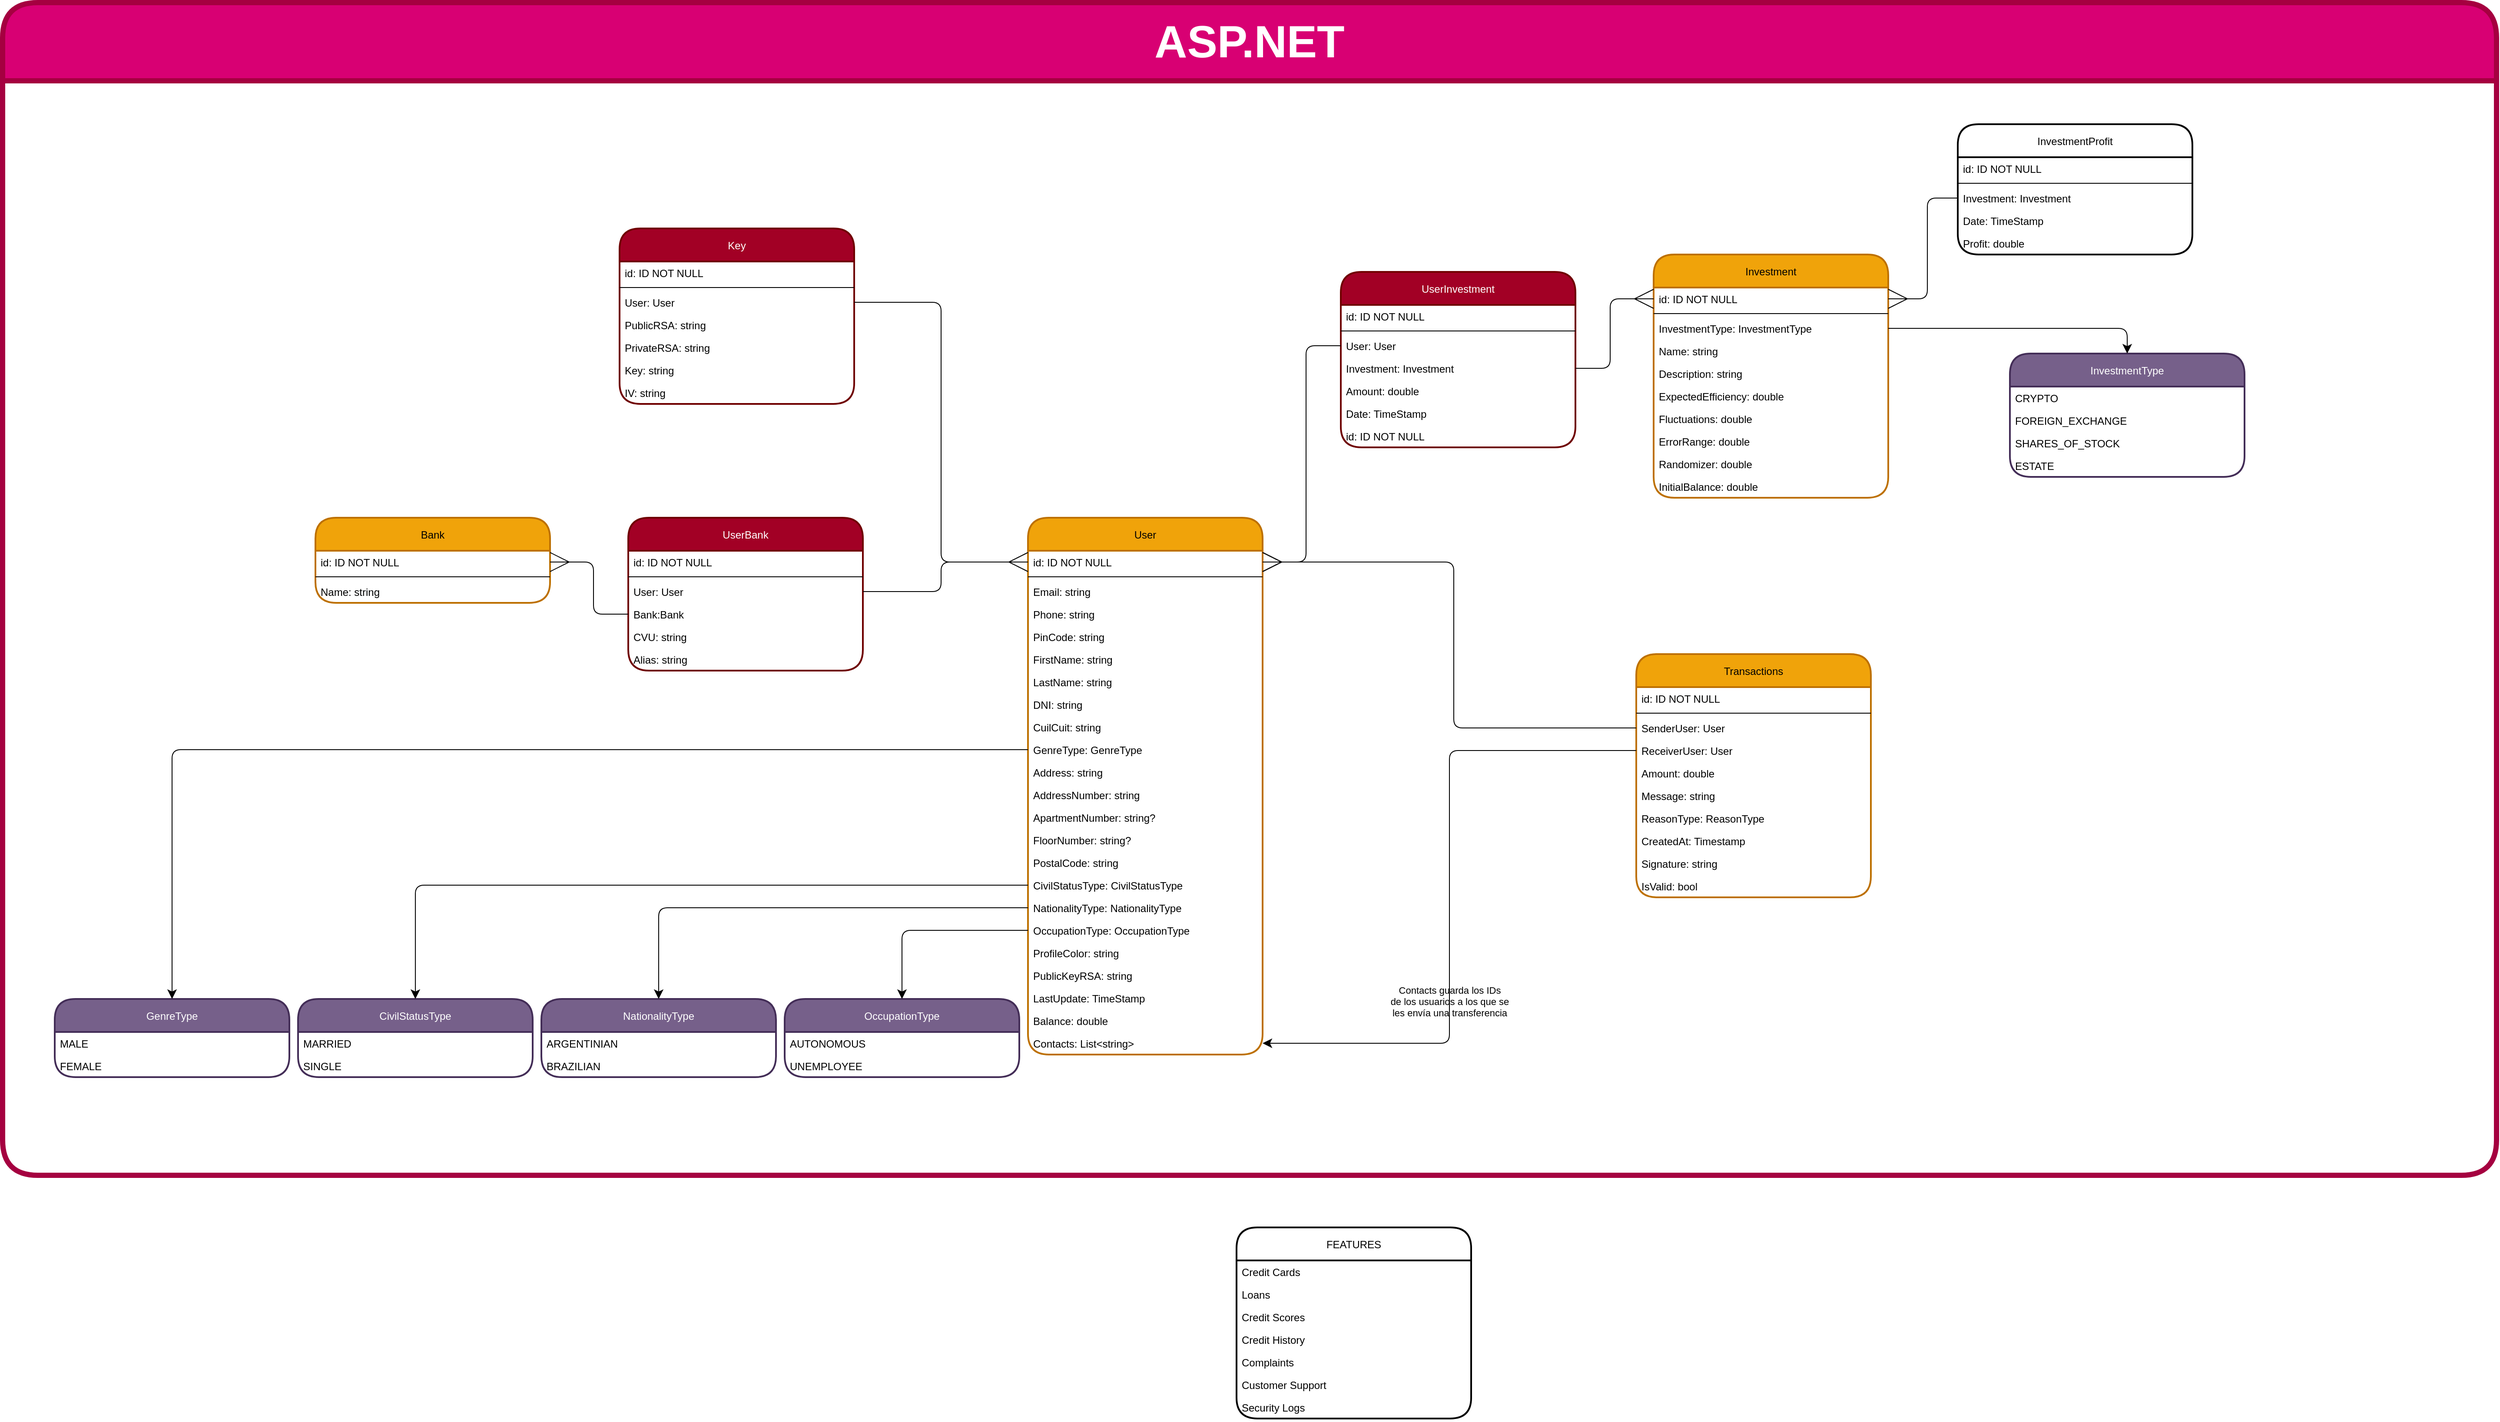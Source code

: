 <mxfile version="22.0.2" type="device">
  <diagram name="Página-1" id="7wQL-r9y6Z3NHQEDELYg">
    <mxGraphModel dx="3590" dy="1085" grid="1" gridSize="10" guides="1" tooltips="1" connect="1" arrows="1" fold="1" page="1" pageScale="1" pageWidth="827" pageHeight="1169" math="0" shadow="0">
      <root>
        <mxCell id="0" />
        <mxCell id="1" parent="0" />
        <mxCell id="EmHL8GLlQeEI0bjP43aG-59" value="&lt;font style=&quot;font-size: 52px;&quot;&gt;ASP.NET&lt;/font&gt;" style="swimlane;whiteSpace=wrap;html=1;fontSize=16;startSize=90;fillStyle=auto;rounded=1;fillColor=#d80073;strokeColor=#A50040;strokeWidth=6;fontColor=#ffffff;" parent="1" vertex="1">
          <mxGeometry x="-990" y="110" width="2870" height="1350" as="geometry">
            <mxRectangle x="-450" y="180" width="260" height="120" as="alternateBounds" />
          </mxGeometry>
        </mxCell>
        <mxCell id="dtiTN2wxyK2FPk6BahzM-1" value="Bank" style="swimlane;fontStyle=0;childLayout=stackLayout;horizontal=1;startSize=38;fillColor=#f0a30a;horizontalStack=0;resizeParent=1;resizeParentMax=0;resizeLast=0;collapsible=1;marginBottom=0;rounded=1;strokeWidth=2;arcSize=21;fontColor=#000000;strokeColor=#BD7000;" parent="EmHL8GLlQeEI0bjP43aG-59" vertex="1">
          <mxGeometry x="360" y="593" width="270" height="98" as="geometry" />
        </mxCell>
        <mxCell id="dtiTN2wxyK2FPk6BahzM-2" value="id: ID NOT NULL" style="text;strokeColor=none;fillColor=none;align=left;verticalAlign=top;spacingLeft=4;spacingRight=4;overflow=hidden;rotatable=0;points=[[0,0.5],[1,0.5]];portConstraint=eastwest;" parent="dtiTN2wxyK2FPk6BahzM-1" vertex="1">
          <mxGeometry y="38" width="270" height="26" as="geometry" />
        </mxCell>
        <mxCell id="dtiTN2wxyK2FPk6BahzM-3" value="" style="line;strokeWidth=1;fillColor=none;align=left;verticalAlign=middle;spacingTop=-1;spacingLeft=3;spacingRight=3;rotatable=0;labelPosition=right;points=[];portConstraint=eastwest;" parent="dtiTN2wxyK2FPk6BahzM-1" vertex="1">
          <mxGeometry y="64" width="270" height="8" as="geometry" />
        </mxCell>
        <mxCell id="dtiTN2wxyK2FPk6BahzM-4" value="Name: string" style="text;strokeColor=none;fillColor=none;align=left;verticalAlign=top;spacingLeft=4;spacingRight=4;overflow=hidden;rotatable=0;points=[[0,0.5],[1,0.5]];portConstraint=eastwest;" parent="dtiTN2wxyK2FPk6BahzM-1" vertex="1">
          <mxGeometry y="72" width="270" height="26" as="geometry" />
        </mxCell>
        <mxCell id="dtiTN2wxyK2FPk6BahzM-39" value="UserBank" style="swimlane;fontStyle=0;childLayout=stackLayout;horizontal=1;startSize=38;fillColor=#a20025;horizontalStack=0;resizeParent=1;resizeParentMax=0;resizeLast=0;collapsible=1;marginBottom=0;rounded=1;strokeWidth=2;arcSize=21;fontColor=#ffffff;strokeColor=#6F0000;" parent="EmHL8GLlQeEI0bjP43aG-59" vertex="1">
          <mxGeometry x="720" y="593" width="270" height="176" as="geometry" />
        </mxCell>
        <mxCell id="dtiTN2wxyK2FPk6BahzM-40" value="id: ID NOT NULL" style="text;strokeColor=none;fillColor=none;align=left;verticalAlign=top;spacingLeft=4;spacingRight=4;overflow=hidden;rotatable=0;points=[[0,0.5],[1,0.5]];portConstraint=eastwest;" parent="dtiTN2wxyK2FPk6BahzM-39" vertex="1">
          <mxGeometry y="38" width="270" height="26" as="geometry" />
        </mxCell>
        <mxCell id="dtiTN2wxyK2FPk6BahzM-41" value="" style="line;strokeWidth=1;fillColor=none;align=left;verticalAlign=middle;spacingTop=-1;spacingLeft=3;spacingRight=3;rotatable=0;labelPosition=right;points=[];portConstraint=eastwest;" parent="dtiTN2wxyK2FPk6BahzM-39" vertex="1">
          <mxGeometry y="64" width="270" height="8" as="geometry" />
        </mxCell>
        <mxCell id="dtiTN2wxyK2FPk6BahzM-42" value="User: User" style="text;strokeColor=none;fillColor=none;align=left;verticalAlign=top;spacingLeft=4;spacingRight=4;overflow=hidden;rotatable=0;points=[[0,0.5],[1,0.5]];portConstraint=eastwest;" parent="dtiTN2wxyK2FPk6BahzM-39" vertex="1">
          <mxGeometry y="72" width="270" height="26" as="geometry" />
        </mxCell>
        <mxCell id="dtiTN2wxyK2FPk6BahzM-43" value="Bank:Bank&#xa;" style="text;strokeColor=none;fillColor=none;align=left;verticalAlign=top;spacingLeft=4;spacingRight=4;overflow=hidden;rotatable=0;points=[[0,0.5],[1,0.5]];portConstraint=eastwest;" parent="dtiTN2wxyK2FPk6BahzM-39" vertex="1">
          <mxGeometry y="98" width="270" height="26" as="geometry" />
        </mxCell>
        <mxCell id="dtiTN2wxyK2FPk6BahzM-44" value="CVU: string" style="text;strokeColor=none;fillColor=none;align=left;verticalAlign=top;spacingLeft=4;spacingRight=4;overflow=hidden;rotatable=0;points=[[0,0.5],[1,0.5]];portConstraint=eastwest;" parent="dtiTN2wxyK2FPk6BahzM-39" vertex="1">
          <mxGeometry y="124" width="270" height="26" as="geometry" />
        </mxCell>
        <mxCell id="dtiTN2wxyK2FPk6BahzM-45" value="Alias: string" style="text;strokeColor=none;fillColor=none;align=left;verticalAlign=top;spacingLeft=4;spacingRight=4;overflow=hidden;rotatable=0;points=[[0,0.5],[1,0.5]];portConstraint=eastwest;" parent="dtiTN2wxyK2FPk6BahzM-39" vertex="1">
          <mxGeometry y="150" width="270" height="26" as="geometry" />
        </mxCell>
        <mxCell id="dtiTN2wxyK2FPk6BahzM-5" value="User" style="swimlane;fontStyle=0;childLayout=stackLayout;horizontal=1;startSize=38;fillColor=#f0a30a;horizontalStack=0;resizeParent=1;resizeParentMax=0;resizeLast=0;collapsible=1;marginBottom=0;rounded=1;strokeWidth=2;arcSize=21;fontColor=#000000;strokeColor=#BD7000;" parent="EmHL8GLlQeEI0bjP43aG-59" vertex="1">
          <mxGeometry x="1180" y="593" width="270" height="618" as="geometry">
            <mxRectangle x="1180" y="593" width="70" height="38" as="alternateBounds" />
          </mxGeometry>
        </mxCell>
        <mxCell id="dtiTN2wxyK2FPk6BahzM-6" value="id: ID NOT NULL" style="text;strokeColor=none;fillColor=none;align=left;verticalAlign=top;spacingLeft=4;spacingRight=4;overflow=hidden;rotatable=0;points=[[0,0.5],[1,0.5]];portConstraint=eastwest;" parent="dtiTN2wxyK2FPk6BahzM-5" vertex="1">
          <mxGeometry y="38" width="270" height="26" as="geometry" />
        </mxCell>
        <mxCell id="dtiTN2wxyK2FPk6BahzM-7" value="" style="line;strokeWidth=1;fillColor=none;align=left;verticalAlign=middle;spacingTop=-1;spacingLeft=3;spacingRight=3;rotatable=0;labelPosition=right;points=[];portConstraint=eastwest;" parent="dtiTN2wxyK2FPk6BahzM-5" vertex="1">
          <mxGeometry y="64" width="270" height="8" as="geometry" />
        </mxCell>
        <mxCell id="dtiTN2wxyK2FPk6BahzM-8" value="Email: string&#xa;" style="text;strokeColor=none;fillColor=none;align=left;verticalAlign=top;spacingLeft=4;spacingRight=4;overflow=hidden;rotatable=0;points=[[0,0.5],[1,0.5]];portConstraint=eastwest;" parent="dtiTN2wxyK2FPk6BahzM-5" vertex="1">
          <mxGeometry y="72" width="270" height="26" as="geometry" />
        </mxCell>
        <mxCell id="dtiTN2wxyK2FPk6BahzM-9" value="Phone: string&#xa;" style="text;strokeColor=none;fillColor=none;align=left;verticalAlign=top;spacingLeft=4;spacingRight=4;overflow=hidden;rotatable=0;points=[[0,0.5],[1,0.5]];portConstraint=eastwest;" parent="dtiTN2wxyK2FPk6BahzM-5" vertex="1">
          <mxGeometry y="98" width="270" height="26" as="geometry" />
        </mxCell>
        <mxCell id="dtiTN2wxyK2FPk6BahzM-10" value="PinCode: string" style="text;strokeColor=none;fillColor=none;align=left;verticalAlign=top;spacingLeft=4;spacingRight=4;overflow=hidden;rotatable=0;points=[[0,0.5],[1,0.5]];portConstraint=eastwest;" parent="dtiTN2wxyK2FPk6BahzM-5" vertex="1">
          <mxGeometry y="124" width="270" height="26" as="geometry" />
        </mxCell>
        <mxCell id="dtiTN2wxyK2FPk6BahzM-11" value="FirstName: string" style="text;strokeColor=none;fillColor=none;align=left;verticalAlign=top;spacingLeft=4;spacingRight=4;overflow=hidden;rotatable=0;points=[[0,0.5],[1,0.5]];portConstraint=eastwest;" parent="dtiTN2wxyK2FPk6BahzM-5" vertex="1">
          <mxGeometry y="150" width="270" height="26" as="geometry" />
        </mxCell>
        <mxCell id="dtiTN2wxyK2FPk6BahzM-12" value="LastName: string" style="text;strokeColor=none;fillColor=none;align=left;verticalAlign=top;spacingLeft=4;spacingRight=4;overflow=hidden;rotatable=0;points=[[0,0.5],[1,0.5]];portConstraint=eastwest;" parent="dtiTN2wxyK2FPk6BahzM-5" vertex="1">
          <mxGeometry y="176" width="270" height="26" as="geometry" />
        </mxCell>
        <mxCell id="dtiTN2wxyK2FPk6BahzM-13" value="DNI: string" style="text;strokeColor=none;fillColor=none;align=left;verticalAlign=top;spacingLeft=4;spacingRight=4;overflow=hidden;rotatable=0;points=[[0,0.5],[1,0.5]];portConstraint=eastwest;" parent="dtiTN2wxyK2FPk6BahzM-5" vertex="1">
          <mxGeometry y="202" width="270" height="26" as="geometry" />
        </mxCell>
        <mxCell id="dtiTN2wxyK2FPk6BahzM-14" value="CuilCuit: string" style="text;strokeColor=none;fillColor=none;align=left;verticalAlign=top;spacingLeft=4;spacingRight=4;overflow=hidden;rotatable=0;points=[[0,0.5],[1,0.5]];portConstraint=eastwest;" parent="dtiTN2wxyK2FPk6BahzM-5" vertex="1">
          <mxGeometry y="228" width="270" height="26" as="geometry" />
        </mxCell>
        <mxCell id="dtiTN2wxyK2FPk6BahzM-15" value="GenreType: GenreType" style="text;strokeColor=none;fillColor=none;align=left;verticalAlign=top;spacingLeft=4;spacingRight=4;overflow=hidden;rotatable=0;points=[[0,0.5],[1,0.5]];portConstraint=eastwest;" parent="dtiTN2wxyK2FPk6BahzM-5" vertex="1">
          <mxGeometry y="254" width="270" height="26" as="geometry" />
        </mxCell>
        <mxCell id="dtiTN2wxyK2FPk6BahzM-16" value="Address: string" style="text;strokeColor=none;fillColor=none;align=left;verticalAlign=top;spacingLeft=4;spacingRight=4;overflow=hidden;rotatable=0;points=[[0,0.5],[1,0.5]];portConstraint=eastwest;" parent="dtiTN2wxyK2FPk6BahzM-5" vertex="1">
          <mxGeometry y="280" width="270" height="26" as="geometry" />
        </mxCell>
        <mxCell id="dtiTN2wxyK2FPk6BahzM-17" value="AddressNumber: string" style="text;strokeColor=none;fillColor=none;align=left;verticalAlign=top;spacingLeft=4;spacingRight=4;overflow=hidden;rotatable=0;points=[[0,0.5],[1,0.5]];portConstraint=eastwest;" parent="dtiTN2wxyK2FPk6BahzM-5" vertex="1">
          <mxGeometry y="306" width="270" height="26" as="geometry" />
        </mxCell>
        <mxCell id="dtiTN2wxyK2FPk6BahzM-18" value="ApartmentNumber: string?" style="text;strokeColor=none;fillColor=none;align=left;verticalAlign=top;spacingLeft=4;spacingRight=4;overflow=hidden;rotatable=0;points=[[0,0.5],[1,0.5]];portConstraint=eastwest;" parent="dtiTN2wxyK2FPk6BahzM-5" vertex="1">
          <mxGeometry y="332" width="270" height="26" as="geometry" />
        </mxCell>
        <mxCell id="dtiTN2wxyK2FPk6BahzM-19" value="FloorNumber: string?" style="text;strokeColor=none;fillColor=none;align=left;verticalAlign=top;spacingLeft=4;spacingRight=4;overflow=hidden;rotatable=0;points=[[0,0.5],[1,0.5]];portConstraint=eastwest;" parent="dtiTN2wxyK2FPk6BahzM-5" vertex="1">
          <mxGeometry y="358" width="270" height="26" as="geometry" />
        </mxCell>
        <mxCell id="dtiTN2wxyK2FPk6BahzM-20" value="PostalCode: string" style="text;strokeColor=none;fillColor=none;align=left;verticalAlign=top;spacingLeft=4;spacingRight=4;overflow=hidden;rotatable=0;points=[[0,0.5],[1,0.5]];portConstraint=eastwest;" parent="dtiTN2wxyK2FPk6BahzM-5" vertex="1">
          <mxGeometry y="384" width="270" height="26" as="geometry" />
        </mxCell>
        <mxCell id="dtiTN2wxyK2FPk6BahzM-21" value="CivilStatusType: CivilStatusType" style="text;strokeColor=none;fillColor=none;align=left;verticalAlign=top;spacingLeft=4;spacingRight=4;overflow=hidden;rotatable=0;points=[[0,0.5],[1,0.5]];portConstraint=eastwest;" parent="dtiTN2wxyK2FPk6BahzM-5" vertex="1">
          <mxGeometry y="410" width="270" height="26" as="geometry" />
        </mxCell>
        <mxCell id="dtiTN2wxyK2FPk6BahzM-22" value="NationalityType: NationalityType" style="text;strokeColor=none;fillColor=none;align=left;verticalAlign=top;spacingLeft=4;spacingRight=4;overflow=hidden;rotatable=0;points=[[0,0.5],[1,0.5]];portConstraint=eastwest;" parent="dtiTN2wxyK2FPk6BahzM-5" vertex="1">
          <mxGeometry y="436" width="270" height="26" as="geometry" />
        </mxCell>
        <mxCell id="dtiTN2wxyK2FPk6BahzM-23" value="OccupationType: OccupationType" style="text;strokeColor=none;fillColor=none;align=left;verticalAlign=top;spacingLeft=4;spacingRight=4;overflow=hidden;rotatable=0;points=[[0,0.5],[1,0.5]];portConstraint=eastwest;" parent="dtiTN2wxyK2FPk6BahzM-5" vertex="1">
          <mxGeometry y="462" width="270" height="26" as="geometry" />
        </mxCell>
        <mxCell id="dtiTN2wxyK2FPk6BahzM-24" value="ProfileColor: string" style="text;strokeColor=none;fillColor=none;align=left;verticalAlign=top;spacingLeft=4;spacingRight=4;overflow=hidden;rotatable=0;points=[[0,0.5],[1,0.5]];portConstraint=eastwest;" parent="dtiTN2wxyK2FPk6BahzM-5" vertex="1">
          <mxGeometry y="488" width="270" height="26" as="geometry" />
        </mxCell>
        <mxCell id="dtiTN2wxyK2FPk6BahzM-25" value="PublicKeyRSA: string" style="text;strokeColor=none;fillColor=none;align=left;verticalAlign=top;spacingLeft=4;spacingRight=4;overflow=hidden;rotatable=0;points=[[0,0.5],[1,0.5]];portConstraint=eastwest;" parent="dtiTN2wxyK2FPk6BahzM-5" vertex="1">
          <mxGeometry y="514" width="270" height="26" as="geometry" />
        </mxCell>
        <mxCell id="dtiTN2wxyK2FPk6BahzM-27" value="LastUpdate: TimeStamp" style="text;strokeColor=none;fillColor=none;align=left;verticalAlign=top;spacingLeft=4;spacingRight=4;overflow=hidden;rotatable=0;points=[[0,0.5],[1,0.5]];portConstraint=eastwest;" parent="dtiTN2wxyK2FPk6BahzM-5" vertex="1">
          <mxGeometry y="540" width="270" height="26" as="geometry" />
        </mxCell>
        <mxCell id="dtiTN2wxyK2FPk6BahzM-28" value="Balance: double" style="text;strokeColor=none;fillColor=none;align=left;verticalAlign=top;spacingLeft=4;spacingRight=4;overflow=hidden;rotatable=0;points=[[0,0.5],[1,0.5]];portConstraint=eastwest;" parent="dtiTN2wxyK2FPk6BahzM-5" vertex="1">
          <mxGeometry y="566" width="270" height="26" as="geometry" />
        </mxCell>
        <mxCell id="dtiTN2wxyK2FPk6BahzM-30" value="Contacts: List&lt;string&gt;" style="text;strokeColor=none;fillColor=none;align=left;verticalAlign=top;spacingLeft=4;spacingRight=4;overflow=hidden;rotatable=0;points=[[0,0.5],[1,0.5]];portConstraint=eastwest;" parent="dtiTN2wxyK2FPk6BahzM-5" vertex="1">
          <mxGeometry y="592" width="270" height="26" as="geometry" />
        </mxCell>
        <mxCell id="EmHL8GLlQeEI0bjP43aG-1" value="GenreType" style="swimlane;fontStyle=0;childLayout=stackLayout;horizontal=1;startSize=38;fillColor=#76608a;horizontalStack=0;resizeParent=1;resizeParentMax=0;resizeLast=0;collapsible=1;marginBottom=0;rounded=1;strokeWidth=2;arcSize=21;fontColor=#ffffff;strokeColor=#432D57;" parent="EmHL8GLlQeEI0bjP43aG-59" vertex="1">
          <mxGeometry x="60" y="1147" width="270" height="90" as="geometry" />
        </mxCell>
        <mxCell id="EmHL8GLlQeEI0bjP43aG-4" value="MALE" style="text;strokeColor=none;fillColor=none;align=left;verticalAlign=top;spacingLeft=4;spacingRight=4;overflow=hidden;rotatable=0;points=[[0,0.5],[1,0.5]];portConstraint=eastwest;" parent="EmHL8GLlQeEI0bjP43aG-1" vertex="1">
          <mxGeometry y="38" width="270" height="26" as="geometry" />
        </mxCell>
        <mxCell id="EmHL8GLlQeEI0bjP43aG-5" value="FEMALE" style="text;strokeColor=none;fillColor=none;align=left;verticalAlign=top;spacingLeft=4;spacingRight=4;overflow=hidden;rotatable=0;points=[[0,0.5],[1,0.5]];portConstraint=eastwest;" parent="EmHL8GLlQeEI0bjP43aG-1" vertex="1">
          <mxGeometry y="64" width="270" height="26" as="geometry" />
        </mxCell>
        <mxCell id="EmHL8GLlQeEI0bjP43aG-6" value="CivilStatusType" style="swimlane;fontStyle=0;childLayout=stackLayout;horizontal=1;startSize=38;fillColor=#76608a;horizontalStack=0;resizeParent=1;resizeParentMax=0;resizeLast=0;collapsible=1;marginBottom=0;rounded=1;strokeWidth=2;arcSize=21;fontColor=#ffffff;strokeColor=#432D57;" parent="EmHL8GLlQeEI0bjP43aG-59" vertex="1">
          <mxGeometry x="340" y="1147" width="270" height="90" as="geometry" />
        </mxCell>
        <mxCell id="EmHL8GLlQeEI0bjP43aG-7" value="MARRIED" style="text;strokeColor=none;fillColor=none;align=left;verticalAlign=top;spacingLeft=4;spacingRight=4;overflow=hidden;rotatable=0;points=[[0,0.5],[1,0.5]];portConstraint=eastwest;" parent="EmHL8GLlQeEI0bjP43aG-6" vertex="1">
          <mxGeometry y="38" width="270" height="26" as="geometry" />
        </mxCell>
        <mxCell id="EmHL8GLlQeEI0bjP43aG-8" value="SINGLE" style="text;strokeColor=none;fillColor=none;align=left;verticalAlign=top;spacingLeft=4;spacingRight=4;overflow=hidden;rotatable=0;points=[[0,0.5],[1,0.5]];portConstraint=eastwest;" parent="EmHL8GLlQeEI0bjP43aG-6" vertex="1">
          <mxGeometry y="64" width="270" height="26" as="geometry" />
        </mxCell>
        <mxCell id="EmHL8GLlQeEI0bjP43aG-9" value="NationalityType" style="swimlane;fontStyle=0;childLayout=stackLayout;horizontal=1;startSize=38;fillColor=#76608a;horizontalStack=0;resizeParent=1;resizeParentMax=0;resizeLast=0;collapsible=1;marginBottom=0;rounded=1;strokeWidth=2;arcSize=21;fontColor=#ffffff;strokeColor=#432D57;" parent="EmHL8GLlQeEI0bjP43aG-59" vertex="1">
          <mxGeometry x="620" y="1147" width="270" height="90" as="geometry" />
        </mxCell>
        <mxCell id="EmHL8GLlQeEI0bjP43aG-10" value="ARGENTINIAN" style="text;strokeColor=none;fillColor=none;align=left;verticalAlign=top;spacingLeft=4;spacingRight=4;overflow=hidden;rotatable=0;points=[[0,0.5],[1,0.5]];portConstraint=eastwest;" parent="EmHL8GLlQeEI0bjP43aG-9" vertex="1">
          <mxGeometry y="38" width="270" height="26" as="geometry" />
        </mxCell>
        <mxCell id="EmHL8GLlQeEI0bjP43aG-11" value="BRAZILIAN" style="text;strokeColor=none;fillColor=none;align=left;verticalAlign=top;spacingLeft=4;spacingRight=4;overflow=hidden;rotatable=0;points=[[0,0.5],[1,0.5]];portConstraint=eastwest;" parent="EmHL8GLlQeEI0bjP43aG-9" vertex="1">
          <mxGeometry y="64" width="270" height="26" as="geometry" />
        </mxCell>
        <mxCell id="EmHL8GLlQeEI0bjP43aG-12" value="OccupationType" style="swimlane;fontStyle=0;childLayout=stackLayout;horizontal=1;startSize=38;fillColor=#76608a;horizontalStack=0;resizeParent=1;resizeParentMax=0;resizeLast=0;collapsible=1;marginBottom=0;rounded=1;strokeWidth=2;arcSize=21;fontColor=#ffffff;strokeColor=#432D57;" parent="EmHL8GLlQeEI0bjP43aG-59" vertex="1">
          <mxGeometry x="900" y="1147" width="270" height="90" as="geometry" />
        </mxCell>
        <mxCell id="EmHL8GLlQeEI0bjP43aG-13" value="AUTONOMOUS" style="text;strokeColor=none;fillColor=none;align=left;verticalAlign=top;spacingLeft=4;spacingRight=4;overflow=hidden;rotatable=0;points=[[0,0.5],[1,0.5]];portConstraint=eastwest;" parent="EmHL8GLlQeEI0bjP43aG-12" vertex="1">
          <mxGeometry y="38" width="270" height="26" as="geometry" />
        </mxCell>
        <mxCell id="EmHL8GLlQeEI0bjP43aG-14" value="UNEMPLOYEE" style="text;strokeColor=none;fillColor=none;align=left;verticalAlign=top;spacingLeft=4;spacingRight=4;overflow=hidden;rotatable=0;points=[[0,0.5],[1,0.5]];portConstraint=eastwest;" parent="EmHL8GLlQeEI0bjP43aG-12" vertex="1">
          <mxGeometry y="64" width="270" height="26" as="geometry" />
        </mxCell>
        <mxCell id="EmHL8GLlQeEI0bjP43aG-19" value="UserInvestment" style="swimlane;fontStyle=0;childLayout=stackLayout;horizontal=1;startSize=38;fillColor=#a20025;horizontalStack=0;resizeParent=1;resizeParentMax=0;resizeLast=0;collapsible=1;marginBottom=0;rounded=1;strokeWidth=2;arcSize=21;fontColor=#ffffff;strokeColor=#6F0000;" parent="EmHL8GLlQeEI0bjP43aG-59" vertex="1">
          <mxGeometry x="1540" y="310" width="270" height="202" as="geometry" />
        </mxCell>
        <mxCell id="EmHL8GLlQeEI0bjP43aG-20" value="id: ID NOT NULL" style="text;strokeColor=none;fillColor=none;align=left;verticalAlign=top;spacingLeft=4;spacingRight=4;overflow=hidden;rotatable=0;points=[[0,0.5],[1,0.5]];portConstraint=eastwest;" parent="EmHL8GLlQeEI0bjP43aG-19" vertex="1">
          <mxGeometry y="38" width="270" height="26" as="geometry" />
        </mxCell>
        <mxCell id="EmHL8GLlQeEI0bjP43aG-21" value="" style="line;strokeWidth=1;fillColor=none;align=left;verticalAlign=middle;spacingTop=-1;spacingLeft=3;spacingRight=3;rotatable=0;labelPosition=right;points=[];portConstraint=eastwest;" parent="EmHL8GLlQeEI0bjP43aG-19" vertex="1">
          <mxGeometry y="64" width="270" height="8" as="geometry" />
        </mxCell>
        <mxCell id="EmHL8GLlQeEI0bjP43aG-22" value="User: User" style="text;strokeColor=none;fillColor=none;align=left;verticalAlign=top;spacingLeft=4;spacingRight=4;overflow=hidden;rotatable=0;points=[[0,0.5],[1,0.5]];portConstraint=eastwest;" parent="EmHL8GLlQeEI0bjP43aG-19" vertex="1">
          <mxGeometry y="72" width="270" height="26" as="geometry" />
        </mxCell>
        <mxCell id="EmHL8GLlQeEI0bjP43aG-23" value="Investment: Investment" style="text;strokeColor=none;fillColor=none;align=left;verticalAlign=top;spacingLeft=4;spacingRight=4;overflow=hidden;rotatable=0;points=[[0,0.5],[1,0.5]];portConstraint=eastwest;" parent="EmHL8GLlQeEI0bjP43aG-19" vertex="1">
          <mxGeometry y="98" width="270" height="26" as="geometry" />
        </mxCell>
        <mxCell id="EmHL8GLlQeEI0bjP43aG-24" value="Amount: double" style="text;strokeColor=none;fillColor=none;align=left;verticalAlign=top;spacingLeft=4;spacingRight=4;overflow=hidden;rotatable=0;points=[[0,0.5],[1,0.5]];portConstraint=eastwest;" parent="EmHL8GLlQeEI0bjP43aG-19" vertex="1">
          <mxGeometry y="124" width="270" height="26" as="geometry" />
        </mxCell>
        <mxCell id="EmHL8GLlQeEI0bjP43aG-25" value="Date: TimeStamp" style="text;strokeColor=none;fillColor=none;align=left;verticalAlign=top;spacingLeft=4;spacingRight=4;overflow=hidden;rotatable=0;points=[[0,0.5],[1,0.5]];portConstraint=eastwest;" parent="EmHL8GLlQeEI0bjP43aG-19" vertex="1">
          <mxGeometry y="150" width="270" height="26" as="geometry" />
        </mxCell>
        <mxCell id="j4jIXFKxC31qdk6L7kqe-3" value="id: ID NOT NULL" style="text;strokeColor=none;fillColor=none;align=left;verticalAlign=top;spacingLeft=4;spacingRight=4;overflow=hidden;rotatable=0;points=[[0,0.5],[1,0.5]];portConstraint=eastwest;" vertex="1" parent="EmHL8GLlQeEI0bjP43aG-19">
          <mxGeometry y="176" width="270" height="26" as="geometry" />
        </mxCell>
        <mxCell id="EmHL8GLlQeEI0bjP43aG-28" value="Investment" style="swimlane;fontStyle=0;childLayout=stackLayout;horizontal=1;startSize=38;fillColor=#f0a30a;horizontalStack=0;resizeParent=1;resizeParentMax=0;resizeLast=0;collapsible=1;marginBottom=0;rounded=1;strokeWidth=2;arcSize=21;fontColor=#000000;strokeColor=#BD7000;" parent="EmHL8GLlQeEI0bjP43aG-59" vertex="1">
          <mxGeometry x="1900" y="290" width="270" height="280" as="geometry" />
        </mxCell>
        <mxCell id="EmHL8GLlQeEI0bjP43aG-29" value="id: ID NOT NULL" style="text;strokeColor=none;fillColor=none;align=left;verticalAlign=top;spacingLeft=4;spacingRight=4;overflow=hidden;rotatable=0;points=[[0,0.5],[1,0.5]];portConstraint=eastwest;" parent="EmHL8GLlQeEI0bjP43aG-28" vertex="1">
          <mxGeometry y="38" width="270" height="26" as="geometry" />
        </mxCell>
        <mxCell id="EmHL8GLlQeEI0bjP43aG-30" value="" style="line;strokeWidth=1;fillColor=none;align=left;verticalAlign=middle;spacingTop=-1;spacingLeft=3;spacingRight=3;rotatable=0;labelPosition=right;points=[];portConstraint=eastwest;" parent="EmHL8GLlQeEI0bjP43aG-28" vertex="1">
          <mxGeometry y="64" width="270" height="8" as="geometry" />
        </mxCell>
        <mxCell id="EmHL8GLlQeEI0bjP43aG-40" value="InvestmentType: InvestmentType" style="text;strokeColor=none;fillColor=none;align=left;verticalAlign=top;spacingLeft=4;spacingRight=4;overflow=hidden;rotatable=0;points=[[0,0.5],[1,0.5]];portConstraint=eastwest;" parent="EmHL8GLlQeEI0bjP43aG-28" vertex="1">
          <mxGeometry y="72" width="270" height="26" as="geometry" />
        </mxCell>
        <mxCell id="EmHL8GLlQeEI0bjP43aG-31" value="Name: string" style="text;strokeColor=none;fillColor=none;align=left;verticalAlign=top;spacingLeft=4;spacingRight=4;overflow=hidden;rotatable=0;points=[[0,0.5],[1,0.5]];portConstraint=eastwest;" parent="EmHL8GLlQeEI0bjP43aG-28" vertex="1">
          <mxGeometry y="98" width="270" height="26" as="geometry" />
        </mxCell>
        <mxCell id="EmHL8GLlQeEI0bjP43aG-32" value="Description: string" style="text;strokeColor=none;fillColor=none;align=left;verticalAlign=top;spacingLeft=4;spacingRight=4;overflow=hidden;rotatable=0;points=[[0,0.5],[1,0.5]];portConstraint=eastwest;" parent="EmHL8GLlQeEI0bjP43aG-28" vertex="1">
          <mxGeometry y="124" width="270" height="26" as="geometry" />
        </mxCell>
        <mxCell id="EmHL8GLlQeEI0bjP43aG-33" value="ExpectedEfficiency: double" style="text;strokeColor=none;fillColor=none;align=left;verticalAlign=top;spacingLeft=4;spacingRight=4;overflow=hidden;rotatable=0;points=[[0,0.5],[1,0.5]];portConstraint=eastwest;" parent="EmHL8GLlQeEI0bjP43aG-28" vertex="1">
          <mxGeometry y="150" width="270" height="26" as="geometry" />
        </mxCell>
        <mxCell id="EmHL8GLlQeEI0bjP43aG-34" value="Fluctuations: double" style="text;strokeColor=none;fillColor=none;align=left;verticalAlign=top;spacingLeft=4;spacingRight=4;overflow=hidden;rotatable=0;points=[[0,0.5],[1,0.5]];portConstraint=eastwest;" parent="EmHL8GLlQeEI0bjP43aG-28" vertex="1">
          <mxGeometry y="176" width="270" height="26" as="geometry" />
        </mxCell>
        <mxCell id="EmHL8GLlQeEI0bjP43aG-36" value="ErrorRange: double" style="text;strokeColor=none;fillColor=none;align=left;verticalAlign=top;spacingLeft=4;spacingRight=4;overflow=hidden;rotatable=0;points=[[0,0.5],[1,0.5]];portConstraint=eastwest;" parent="EmHL8GLlQeEI0bjP43aG-28" vertex="1">
          <mxGeometry y="202" width="270" height="26" as="geometry" />
        </mxCell>
        <mxCell id="EmHL8GLlQeEI0bjP43aG-37" value="Randomizer: double" style="text;strokeColor=none;fillColor=none;align=left;verticalAlign=top;spacingLeft=4;spacingRight=4;overflow=hidden;rotatable=0;points=[[0,0.5],[1,0.5]];portConstraint=eastwest;" parent="EmHL8GLlQeEI0bjP43aG-28" vertex="1">
          <mxGeometry y="228" width="270" height="26" as="geometry" />
        </mxCell>
        <mxCell id="EmHL8GLlQeEI0bjP43aG-38" value="InitialBalance: double" style="text;strokeColor=none;fillColor=none;align=left;verticalAlign=top;spacingLeft=4;spacingRight=4;overflow=hidden;rotatable=0;points=[[0,0.5],[1,0.5]];portConstraint=eastwest;" parent="EmHL8GLlQeEI0bjP43aG-28" vertex="1">
          <mxGeometry y="254" width="270" height="26" as="geometry" />
        </mxCell>
        <mxCell id="EmHL8GLlQeEI0bjP43aG-53" value="InvestmentType" style="swimlane;fontStyle=0;childLayout=stackLayout;horizontal=1;startSize=38;fillColor=#76608A;horizontalStack=0;resizeParent=1;resizeParentMax=0;resizeLast=0;collapsible=1;marginBottom=0;rounded=1;strokeWidth=2;arcSize=21;strokeColor=#432D57;fontColor=#ffffff;" parent="EmHL8GLlQeEI0bjP43aG-59" vertex="1">
          <mxGeometry x="2310" y="404" width="270" height="142" as="geometry" />
        </mxCell>
        <mxCell id="EmHL8GLlQeEI0bjP43aG-54" value="CRYPTO" style="text;strokeColor=none;fillColor=none;align=left;verticalAlign=top;spacingLeft=4;spacingRight=4;overflow=hidden;rotatable=0;points=[[0,0.5],[1,0.5]];portConstraint=eastwest;" parent="EmHL8GLlQeEI0bjP43aG-53" vertex="1">
          <mxGeometry y="38" width="270" height="26" as="geometry" />
        </mxCell>
        <mxCell id="EmHL8GLlQeEI0bjP43aG-55" value="FOREIGN_EXCHANGE" style="text;strokeColor=none;fillColor=none;align=left;verticalAlign=top;spacingLeft=4;spacingRight=4;overflow=hidden;rotatable=0;points=[[0,0.5],[1,0.5]];portConstraint=eastwest;" parent="EmHL8GLlQeEI0bjP43aG-53" vertex="1">
          <mxGeometry y="64" width="270" height="26" as="geometry" />
        </mxCell>
        <mxCell id="EmHL8GLlQeEI0bjP43aG-57" value="SHARES_OF_STOCK" style="text;strokeColor=none;fillColor=none;align=left;verticalAlign=top;spacingLeft=4;spacingRight=4;overflow=hidden;rotatable=0;points=[[0,0.5],[1,0.5]];portConstraint=eastwest;" parent="EmHL8GLlQeEI0bjP43aG-53" vertex="1">
          <mxGeometry y="90" width="270" height="26" as="geometry" />
        </mxCell>
        <mxCell id="EmHL8GLlQeEI0bjP43aG-58" value="ESTATE" style="text;strokeColor=none;fillColor=none;align=left;verticalAlign=top;spacingLeft=4;spacingRight=4;overflow=hidden;rotatable=0;points=[[0,0.5],[1,0.5]];portConstraint=eastwest;" parent="EmHL8GLlQeEI0bjP43aG-53" vertex="1">
          <mxGeometry y="116" width="270" height="26" as="geometry" />
        </mxCell>
        <mxCell id="EmHL8GLlQeEI0bjP43aG-41" value="InvestmentProfit" style="swimlane;fontStyle=0;childLayout=stackLayout;horizontal=1;startSize=38;fillColor=none;horizontalStack=0;resizeParent=1;resizeParentMax=0;resizeLast=0;collapsible=1;marginBottom=0;rounded=1;strokeWidth=2;arcSize=21;" parent="EmHL8GLlQeEI0bjP43aG-59" vertex="1">
          <mxGeometry x="2250" y="140" width="270" height="150" as="geometry" />
        </mxCell>
        <mxCell id="EmHL8GLlQeEI0bjP43aG-42" value="id: ID NOT NULL" style="text;strokeColor=none;fillColor=none;align=left;verticalAlign=top;spacingLeft=4;spacingRight=4;overflow=hidden;rotatable=0;points=[[0,0.5],[1,0.5]];portConstraint=eastwest;" parent="EmHL8GLlQeEI0bjP43aG-41" vertex="1">
          <mxGeometry y="38" width="270" height="26" as="geometry" />
        </mxCell>
        <mxCell id="EmHL8GLlQeEI0bjP43aG-43" value="" style="line;strokeWidth=1;fillColor=none;align=left;verticalAlign=middle;spacingTop=-1;spacingLeft=3;spacingRight=3;rotatable=0;labelPosition=right;points=[];portConstraint=eastwest;" parent="EmHL8GLlQeEI0bjP43aG-41" vertex="1">
          <mxGeometry y="64" width="270" height="8" as="geometry" />
        </mxCell>
        <mxCell id="EmHL8GLlQeEI0bjP43aG-44" value="Investment: Investment" style="text;strokeColor=none;fillColor=none;align=left;verticalAlign=top;spacingLeft=4;spacingRight=4;overflow=hidden;rotatable=0;points=[[0,0.5],[1,0.5]];portConstraint=eastwest;" parent="EmHL8GLlQeEI0bjP43aG-41" vertex="1">
          <mxGeometry y="72" width="270" height="26" as="geometry" />
        </mxCell>
        <mxCell id="EmHL8GLlQeEI0bjP43aG-45" value="Date: TimeStamp" style="text;strokeColor=none;fillColor=none;align=left;verticalAlign=top;spacingLeft=4;spacingRight=4;overflow=hidden;rotatable=0;points=[[0,0.5],[1,0.5]];portConstraint=eastwest;" parent="EmHL8GLlQeEI0bjP43aG-41" vertex="1">
          <mxGeometry y="98" width="270" height="26" as="geometry" />
        </mxCell>
        <mxCell id="EmHL8GLlQeEI0bjP43aG-46" value="Profit: double" style="text;strokeColor=none;fillColor=none;align=left;verticalAlign=top;spacingLeft=4;spacingRight=4;overflow=hidden;rotatable=0;points=[[0,0.5],[1,0.5]];portConstraint=eastwest;" parent="EmHL8GLlQeEI0bjP43aG-41" vertex="1">
          <mxGeometry y="124" width="270" height="26" as="geometry" />
        </mxCell>
        <mxCell id="dtiTN2wxyK2FPk6BahzM-31" value="Transactions" style="swimlane;fontStyle=0;childLayout=stackLayout;horizontal=1;startSize=38;fillColor=#f0a30a;horizontalStack=0;resizeParent=1;resizeParentMax=0;resizeLast=0;collapsible=1;marginBottom=0;rounded=1;strokeWidth=2;arcSize=21;fontColor=#000000;strokeColor=#BD7000;" parent="EmHL8GLlQeEI0bjP43aG-59" vertex="1">
          <mxGeometry x="1880" y="750" width="270" height="280" as="geometry" />
        </mxCell>
        <mxCell id="dtiTN2wxyK2FPk6BahzM-32" value="id: ID NOT NULL" style="text;strokeColor=none;fillColor=none;align=left;verticalAlign=top;spacingLeft=4;spacingRight=4;overflow=hidden;rotatable=0;points=[[0,0.5],[1,0.5]];portConstraint=eastwest;" parent="dtiTN2wxyK2FPk6BahzM-31" vertex="1">
          <mxGeometry y="38" width="270" height="26" as="geometry" />
        </mxCell>
        <mxCell id="dtiTN2wxyK2FPk6BahzM-33" value="" style="line;strokeWidth=1;fillColor=none;align=left;verticalAlign=middle;spacingTop=-1;spacingLeft=3;spacingRight=3;rotatable=0;labelPosition=right;points=[];portConstraint=eastwest;" parent="dtiTN2wxyK2FPk6BahzM-31" vertex="1">
          <mxGeometry y="64" width="270" height="8" as="geometry" />
        </mxCell>
        <mxCell id="dtiTN2wxyK2FPk6BahzM-34" value="SenderUser: User&#xa;" style="text;strokeColor=none;fillColor=none;align=left;verticalAlign=top;spacingLeft=4;spacingRight=4;overflow=hidden;rotatable=0;points=[[0,0.5],[1,0.5]];portConstraint=eastwest;" parent="dtiTN2wxyK2FPk6BahzM-31" vertex="1">
          <mxGeometry y="72" width="270" height="26" as="geometry" />
        </mxCell>
        <mxCell id="dtiTN2wxyK2FPk6BahzM-35" value="ReceiverUser: User&#xa;" style="text;strokeColor=none;fillColor=none;align=left;verticalAlign=top;spacingLeft=4;spacingRight=4;overflow=hidden;rotatable=0;points=[[0,0.5],[1,0.5]];portConstraint=eastwest;" parent="dtiTN2wxyK2FPk6BahzM-31" vertex="1">
          <mxGeometry y="98" width="270" height="26" as="geometry" />
        </mxCell>
        <mxCell id="dtiTN2wxyK2FPk6BahzM-36" value="Amount: double" style="text;strokeColor=none;fillColor=none;align=left;verticalAlign=top;spacingLeft=4;spacingRight=4;overflow=hidden;rotatable=0;points=[[0,0.5],[1,0.5]];portConstraint=eastwest;" parent="dtiTN2wxyK2FPk6BahzM-31" vertex="1">
          <mxGeometry y="124" width="270" height="26" as="geometry" />
        </mxCell>
        <mxCell id="Or3SdtBJUNKtK5jERWEJ-2" value="Message: string" style="text;strokeColor=none;fillColor=none;align=left;verticalAlign=top;spacingLeft=4;spacingRight=4;overflow=hidden;rotatable=0;points=[[0,0.5],[1,0.5]];portConstraint=eastwest;" parent="dtiTN2wxyK2FPk6BahzM-31" vertex="1">
          <mxGeometry y="150" width="270" height="26" as="geometry" />
        </mxCell>
        <mxCell id="Or3SdtBJUNKtK5jERWEJ-3" value="ReasonType: ReasonType" style="text;strokeColor=none;fillColor=none;align=left;verticalAlign=top;spacingLeft=4;spacingRight=4;overflow=hidden;rotatable=0;points=[[0,0.5],[1,0.5]];portConstraint=eastwest;" parent="dtiTN2wxyK2FPk6BahzM-31" vertex="1">
          <mxGeometry y="176" width="270" height="26" as="geometry" />
        </mxCell>
        <mxCell id="Or3SdtBJUNKtK5jERWEJ-6" value="CreatedAt: Timestamp" style="text;strokeColor=none;fillColor=none;align=left;verticalAlign=top;spacingLeft=4;spacingRight=4;overflow=hidden;rotatable=0;points=[[0,0.5],[1,0.5]];portConstraint=eastwest;" parent="dtiTN2wxyK2FPk6BahzM-31" vertex="1">
          <mxGeometry y="202" width="270" height="26" as="geometry" />
        </mxCell>
        <mxCell id="dtiTN2wxyK2FPk6BahzM-37" value="Signature: string" style="text;strokeColor=none;fillColor=none;align=left;verticalAlign=top;spacingLeft=4;spacingRight=4;overflow=hidden;rotatable=0;points=[[0,0.5],[1,0.5]];portConstraint=eastwest;" parent="dtiTN2wxyK2FPk6BahzM-31" vertex="1">
          <mxGeometry y="228" width="270" height="26" as="geometry" />
        </mxCell>
        <mxCell id="dtiTN2wxyK2FPk6BahzM-38" value="IsValid: bool" style="text;strokeColor=none;fillColor=none;align=left;verticalAlign=top;spacingLeft=4;spacingRight=4;overflow=hidden;rotatable=0;points=[[0,0.5],[1,0.5]];portConstraint=eastwest;" parent="dtiTN2wxyK2FPk6BahzM-31" vertex="1">
          <mxGeometry y="254" width="270" height="26" as="geometry" />
        </mxCell>
        <mxCell id="dtiTN2wxyK2FPk6BahzM-46" value="Contacts guarda los IDs &lt;br&gt;de los usuarios a los que se &lt;br&gt;les envía una transferencia" style="edgeLabel;html=1;align=center;verticalAlign=middle;resizable=0;points=[];" parent="EmHL8GLlQeEI0bjP43aG-59" vertex="1" connectable="0">
          <mxGeometry x="1670.004" y="1199.997" as="geometry">
            <mxPoint x="-5" y="-50" as="offset" />
          </mxGeometry>
        </mxCell>
        <mxCell id="YUdCMxsopOOxt7RqofGz-1" style="edgeStyle=orthogonalEdgeStyle;rounded=1;orthogonalLoop=1;jettySize=auto;html=1;entryX=0;entryY=0.5;entryDx=0;entryDy=0;fontSize=12;endArrow=ERmany;endFill=0;endSize=20;" parent="EmHL8GLlQeEI0bjP43aG-59" source="dtiTN2wxyK2FPk6BahzM-42" target="dtiTN2wxyK2FPk6BahzM-6" edge="1">
          <mxGeometry relative="1" as="geometry" />
        </mxCell>
        <mxCell id="YUdCMxsopOOxt7RqofGz-2" style="edgeStyle=orthogonalEdgeStyle;rounded=1;orthogonalLoop=1;jettySize=auto;html=1;entryX=1;entryY=0.5;entryDx=0;entryDy=0;fontSize=12;endArrow=ERmany;endFill=0;endSize=20;" parent="EmHL8GLlQeEI0bjP43aG-59" source="dtiTN2wxyK2FPk6BahzM-43" target="dtiTN2wxyK2FPk6BahzM-2" edge="1">
          <mxGeometry relative="1" as="geometry" />
        </mxCell>
        <mxCell id="YUdCMxsopOOxt7RqofGz-4" style="edgeStyle=orthogonalEdgeStyle;rounded=1;orthogonalLoop=1;jettySize=auto;html=1;entryX=1;entryY=0.5;entryDx=0;entryDy=0;fontSize=12;endArrow=ERmany;endFill=0;endSize=20;" parent="EmHL8GLlQeEI0bjP43aG-59" source="EmHL8GLlQeEI0bjP43aG-22" target="dtiTN2wxyK2FPk6BahzM-6" edge="1">
          <mxGeometry relative="1" as="geometry" />
        </mxCell>
        <mxCell id="YUdCMxsopOOxt7RqofGz-6" style="edgeStyle=orthogonalEdgeStyle;rounded=1;orthogonalLoop=1;jettySize=auto;html=1;entryX=0;entryY=0.5;entryDx=0;entryDy=0;fontSize=12;endArrow=ERmany;endFill=0;endSize=20;" parent="EmHL8GLlQeEI0bjP43aG-59" source="EmHL8GLlQeEI0bjP43aG-23" target="EmHL8GLlQeEI0bjP43aG-29" edge="1">
          <mxGeometry relative="1" as="geometry" />
        </mxCell>
        <mxCell id="YUdCMxsopOOxt7RqofGz-7" style="edgeStyle=orthogonalEdgeStyle;rounded=1;orthogonalLoop=1;jettySize=auto;html=1;entryX=1;entryY=0.5;entryDx=0;entryDy=0;fontSize=12;endArrow=ERmany;endFill=0;endSize=20;" parent="EmHL8GLlQeEI0bjP43aG-59" source="EmHL8GLlQeEI0bjP43aG-44" target="EmHL8GLlQeEI0bjP43aG-29" edge="1">
          <mxGeometry relative="1" as="geometry" />
        </mxCell>
        <mxCell id="YUdCMxsopOOxt7RqofGz-8" style="edgeStyle=orthogonalEdgeStyle;rounded=1;orthogonalLoop=1;jettySize=auto;html=1;entryX=1;entryY=0.5;entryDx=0;entryDy=0;fontSize=12;endArrow=ERmany;endFill=0;endSize=20;" parent="EmHL8GLlQeEI0bjP43aG-59" source="dtiTN2wxyK2FPk6BahzM-34" target="dtiTN2wxyK2FPk6BahzM-6" edge="1">
          <mxGeometry relative="1" as="geometry" />
        </mxCell>
        <mxCell id="j4jIXFKxC31qdk6L7kqe-2" style="edgeStyle=orthogonalEdgeStyle;orthogonalLoop=1;jettySize=auto;html=1;entryX=1;entryY=0.5;entryDx=0;entryDy=0;fontSize=12;startSize=8;endSize=8;rounded=1;" edge="1" parent="EmHL8GLlQeEI0bjP43aG-59" source="dtiTN2wxyK2FPk6BahzM-35" target="dtiTN2wxyK2FPk6BahzM-30">
          <mxGeometry relative="1" as="geometry" />
        </mxCell>
        <mxCell id="j4jIXFKxC31qdk6L7kqe-12" value="Key" style="swimlane;fontStyle=0;childLayout=stackLayout;horizontal=1;startSize=38;fillColor=#a20025;horizontalStack=0;resizeParent=1;resizeParentMax=0;resizeLast=0;collapsible=1;marginBottom=0;rounded=1;strokeWidth=2;arcSize=21;fontColor=#ffffff;strokeColor=#6F0000;" vertex="1" parent="EmHL8GLlQeEI0bjP43aG-59">
          <mxGeometry x="710" y="260" width="270" height="202" as="geometry" />
        </mxCell>
        <mxCell id="j4jIXFKxC31qdk6L7kqe-13" value="id: ID NOT NULL" style="text;strokeColor=none;fillColor=none;align=left;verticalAlign=top;spacingLeft=4;spacingRight=4;overflow=hidden;rotatable=0;points=[[0,0.5],[1,0.5]];portConstraint=eastwest;" vertex="1" parent="j4jIXFKxC31qdk6L7kqe-12">
          <mxGeometry y="38" width="270" height="26" as="geometry" />
        </mxCell>
        <mxCell id="j4jIXFKxC31qdk6L7kqe-14" value="" style="line;strokeWidth=1;fillColor=none;align=left;verticalAlign=middle;spacingTop=-1;spacingLeft=3;spacingRight=3;rotatable=0;labelPosition=right;points=[];portConstraint=eastwest;" vertex="1" parent="j4jIXFKxC31qdk6L7kqe-12">
          <mxGeometry y="64" width="270" height="8" as="geometry" />
        </mxCell>
        <mxCell id="j4jIXFKxC31qdk6L7kqe-15" value="User: User" style="text;strokeColor=none;fillColor=none;align=left;verticalAlign=top;spacingLeft=4;spacingRight=4;overflow=hidden;rotatable=0;points=[[0,0.5],[1,0.5]];portConstraint=eastwest;" vertex="1" parent="j4jIXFKxC31qdk6L7kqe-12">
          <mxGeometry y="72" width="270" height="26" as="geometry" />
        </mxCell>
        <mxCell id="j4jIXFKxC31qdk6L7kqe-16" value="PublicRSA: string" style="text;strokeColor=none;fillColor=none;align=left;verticalAlign=top;spacingLeft=4;spacingRight=4;overflow=hidden;rotatable=0;points=[[0,0.5],[1,0.5]];portConstraint=eastwest;" vertex="1" parent="j4jIXFKxC31qdk6L7kqe-12">
          <mxGeometry y="98" width="270" height="26" as="geometry" />
        </mxCell>
        <mxCell id="j4jIXFKxC31qdk6L7kqe-27" value="PrivateRSA: string" style="text;strokeColor=none;fillColor=none;align=left;verticalAlign=top;spacingLeft=4;spacingRight=4;overflow=hidden;rotatable=0;points=[[0,0.5],[1,0.5]];portConstraint=eastwest;" vertex="1" parent="j4jIXFKxC31qdk6L7kqe-12">
          <mxGeometry y="124" width="270" height="26" as="geometry" />
        </mxCell>
        <mxCell id="j4jIXFKxC31qdk6L7kqe-28" value="Key: string" style="text;strokeColor=none;fillColor=none;align=left;verticalAlign=top;spacingLeft=4;spacingRight=4;overflow=hidden;rotatable=0;points=[[0,0.5],[1,0.5]];portConstraint=eastwest;" vertex="1" parent="j4jIXFKxC31qdk6L7kqe-12">
          <mxGeometry y="150" width="270" height="26" as="geometry" />
        </mxCell>
        <mxCell id="j4jIXFKxC31qdk6L7kqe-29" value="IV: string" style="text;strokeColor=none;fillColor=none;align=left;verticalAlign=top;spacingLeft=4;spacingRight=4;overflow=hidden;rotatable=0;points=[[0,0.5],[1,0.5]];portConstraint=eastwest;" vertex="1" parent="j4jIXFKxC31qdk6L7kqe-12">
          <mxGeometry y="176" width="270" height="26" as="geometry" />
        </mxCell>
        <mxCell id="j4jIXFKxC31qdk6L7kqe-21" style="edgeStyle=orthogonalEdgeStyle;rounded=1;orthogonalLoop=1;jettySize=auto;html=1;entryX=0.5;entryY=0;entryDx=0;entryDy=0;fontSize=12;startSize=8;endSize=8;" edge="1" parent="EmHL8GLlQeEI0bjP43aG-59" source="EmHL8GLlQeEI0bjP43aG-40" target="EmHL8GLlQeEI0bjP43aG-53">
          <mxGeometry relative="1" as="geometry" />
        </mxCell>
        <mxCell id="j4jIXFKxC31qdk6L7kqe-22" style="edgeStyle=orthogonalEdgeStyle;rounded=1;orthogonalLoop=1;jettySize=auto;html=1;entryX=0.5;entryY=0;entryDx=0;entryDy=0;fontSize=12;startSize=8;endSize=8;" edge="1" parent="EmHL8GLlQeEI0bjP43aG-59" source="dtiTN2wxyK2FPk6BahzM-15" target="EmHL8GLlQeEI0bjP43aG-1">
          <mxGeometry relative="1" as="geometry" />
        </mxCell>
        <mxCell id="j4jIXFKxC31qdk6L7kqe-23" style="edgeStyle=orthogonalEdgeStyle;rounded=1;orthogonalLoop=1;jettySize=auto;html=1;entryX=0.5;entryY=0;entryDx=0;entryDy=0;fontSize=12;startSize=8;endSize=8;" edge="1" parent="EmHL8GLlQeEI0bjP43aG-59" source="dtiTN2wxyK2FPk6BahzM-21" target="EmHL8GLlQeEI0bjP43aG-6">
          <mxGeometry relative="1" as="geometry" />
        </mxCell>
        <mxCell id="j4jIXFKxC31qdk6L7kqe-24" style="edgeStyle=orthogonalEdgeStyle;rounded=1;orthogonalLoop=1;jettySize=auto;html=1;entryX=0.5;entryY=0;entryDx=0;entryDy=0;fontSize=12;startSize=8;endSize=8;" edge="1" parent="EmHL8GLlQeEI0bjP43aG-59" source="dtiTN2wxyK2FPk6BahzM-23" target="EmHL8GLlQeEI0bjP43aG-12">
          <mxGeometry relative="1" as="geometry" />
        </mxCell>
        <mxCell id="j4jIXFKxC31qdk6L7kqe-25" style="edgeStyle=orthogonalEdgeStyle;rounded=1;orthogonalLoop=1;jettySize=auto;html=1;entryX=0.5;entryY=0;entryDx=0;entryDy=0;fontSize=12;startSize=8;endSize=8;" edge="1" parent="EmHL8GLlQeEI0bjP43aG-59" source="dtiTN2wxyK2FPk6BahzM-22" target="EmHL8GLlQeEI0bjP43aG-9">
          <mxGeometry relative="1" as="geometry" />
        </mxCell>
        <mxCell id="j4jIXFKxC31qdk6L7kqe-26" style="edgeStyle=orthogonalEdgeStyle;rounded=1;orthogonalLoop=1;jettySize=auto;html=1;exitX=0;exitY=0.5;exitDx=0;exitDy=0;entryX=1;entryY=0.5;entryDx=0;entryDy=0;fontSize=12;startSize=8;endSize=8;endArrow=none;endFill=0;" edge="1" parent="EmHL8GLlQeEI0bjP43aG-59" source="dtiTN2wxyK2FPk6BahzM-6" target="j4jIXFKxC31qdk6L7kqe-15">
          <mxGeometry relative="1" as="geometry" />
        </mxCell>
        <mxCell id="EmHL8GLlQeEI0bjP43aG-60" value="FEATURES" style="swimlane;fontStyle=0;childLayout=stackLayout;horizontal=1;startSize=38;fillColor=none;horizontalStack=0;resizeParent=1;resizeParentMax=0;resizeLast=0;collapsible=1;marginBottom=0;rounded=1;strokeWidth=2;arcSize=21;" parent="1" vertex="1">
          <mxGeometry x="430" y="1520" width="270" height="220" as="geometry" />
        </mxCell>
        <mxCell id="EmHL8GLlQeEI0bjP43aG-66" value="Credit Cards" style="text;strokeColor=none;fillColor=none;align=left;verticalAlign=top;spacingLeft=4;spacingRight=4;overflow=hidden;rotatable=0;points=[[0,0.5],[1,0.5]];portConstraint=eastwest;" parent="EmHL8GLlQeEI0bjP43aG-60" vertex="1">
          <mxGeometry y="38" width="270" height="26" as="geometry" />
        </mxCell>
        <mxCell id="EmHL8GLlQeEI0bjP43aG-68" value="Loans" style="text;strokeColor=none;fillColor=none;align=left;verticalAlign=top;spacingLeft=4;spacingRight=4;overflow=hidden;rotatable=0;points=[[0,0.5],[1,0.5]];portConstraint=eastwest;" parent="EmHL8GLlQeEI0bjP43aG-60" vertex="1">
          <mxGeometry y="64" width="270" height="26" as="geometry" />
        </mxCell>
        <mxCell id="EmHL8GLlQeEI0bjP43aG-69" value="Credit Scores" style="text;strokeColor=none;fillColor=none;align=left;verticalAlign=top;spacingLeft=4;spacingRight=4;overflow=hidden;rotatable=0;points=[[0,0.5],[1,0.5]];portConstraint=eastwest;" parent="EmHL8GLlQeEI0bjP43aG-60" vertex="1">
          <mxGeometry y="90" width="270" height="26" as="geometry" />
        </mxCell>
        <mxCell id="EmHL8GLlQeEI0bjP43aG-70" value="Credit History" style="text;strokeColor=none;fillColor=none;align=left;verticalAlign=top;spacingLeft=4;spacingRight=4;overflow=hidden;rotatable=0;points=[[0,0.5],[1,0.5]];portConstraint=eastwest;" parent="EmHL8GLlQeEI0bjP43aG-60" vertex="1">
          <mxGeometry y="116" width="270" height="26" as="geometry" />
        </mxCell>
        <mxCell id="EmHL8GLlQeEI0bjP43aG-71" value="Complaints" style="text;strokeColor=none;fillColor=none;align=left;verticalAlign=top;spacingLeft=4;spacingRight=4;overflow=hidden;rotatable=0;points=[[0,0.5],[1,0.5]];portConstraint=eastwest;" parent="EmHL8GLlQeEI0bjP43aG-60" vertex="1">
          <mxGeometry y="142" width="270" height="26" as="geometry" />
        </mxCell>
        <mxCell id="EmHL8GLlQeEI0bjP43aG-72" value="Customer Support" style="text;strokeColor=none;fillColor=none;align=left;verticalAlign=top;spacingLeft=4;spacingRight=4;overflow=hidden;rotatable=0;points=[[0,0.5],[1,0.5]];portConstraint=eastwest;" parent="EmHL8GLlQeEI0bjP43aG-60" vertex="1">
          <mxGeometry y="168" width="270" height="26" as="geometry" />
        </mxCell>
        <mxCell id="EmHL8GLlQeEI0bjP43aG-73" value="Security Logs" style="text;strokeColor=none;fillColor=none;align=left;verticalAlign=top;spacingLeft=4;spacingRight=4;overflow=hidden;rotatable=0;points=[[0,0.5],[1,0.5]];portConstraint=eastwest;" parent="EmHL8GLlQeEI0bjP43aG-60" vertex="1">
          <mxGeometry y="194" width="270" height="26" as="geometry" />
        </mxCell>
      </root>
    </mxGraphModel>
  </diagram>
</mxfile>
